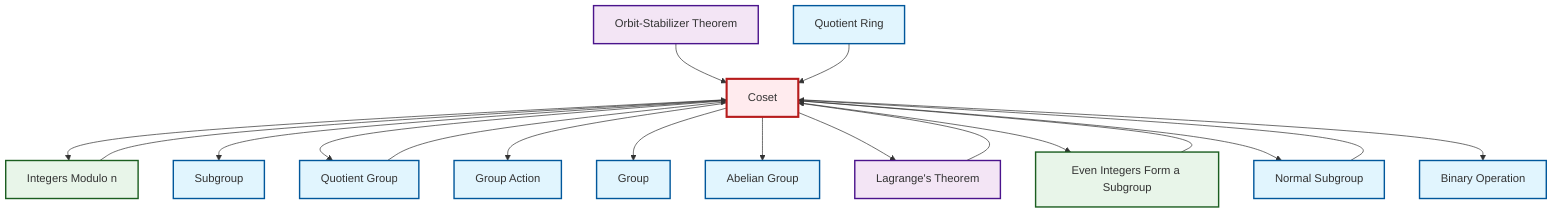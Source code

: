 graph TD
    classDef definition fill:#e1f5fe,stroke:#01579b,stroke-width:2px
    classDef theorem fill:#f3e5f5,stroke:#4a148c,stroke-width:2px
    classDef axiom fill:#fff3e0,stroke:#e65100,stroke-width:2px
    classDef example fill:#e8f5e9,stroke:#1b5e20,stroke-width:2px
    classDef current fill:#ffebee,stroke:#b71c1c,stroke-width:3px
    def-binary-operation["Binary Operation"]:::definition
    thm-orbit-stabilizer["Orbit-Stabilizer Theorem"]:::theorem
    def-subgroup["Subgroup"]:::definition
    ex-even-integers-subgroup["Even Integers Form a Subgroup"]:::example
    thm-lagrange["Lagrange's Theorem"]:::theorem
    def-quotient-group["Quotient Group"]:::definition
    ex-quotient-integers-mod-n["Integers Modulo n"]:::example
    def-group["Group"]:::definition
    def-group-action["Group Action"]:::definition
    def-normal-subgroup["Normal Subgroup"]:::definition
    def-abelian-group["Abelian Group"]:::definition
    def-quotient-ring["Quotient Ring"]:::definition
    def-coset["Coset"]:::definition
    def-coset --> ex-quotient-integers-mod-n
    def-coset --> def-subgroup
    ex-quotient-integers-mod-n --> def-coset
    def-normal-subgroup --> def-coset
    def-coset --> def-quotient-group
    thm-orbit-stabilizer --> def-coset
    def-coset --> def-group-action
    ex-even-integers-subgroup --> def-coset
    def-quotient-group --> def-coset
    def-coset --> def-group
    def-coset --> def-abelian-group
    def-coset --> thm-lagrange
    thm-lagrange --> def-coset
    def-coset --> ex-even-integers-subgroup
    def-quotient-ring --> def-coset
    def-coset --> def-normal-subgroup
    def-coset --> def-binary-operation
    class def-coset current